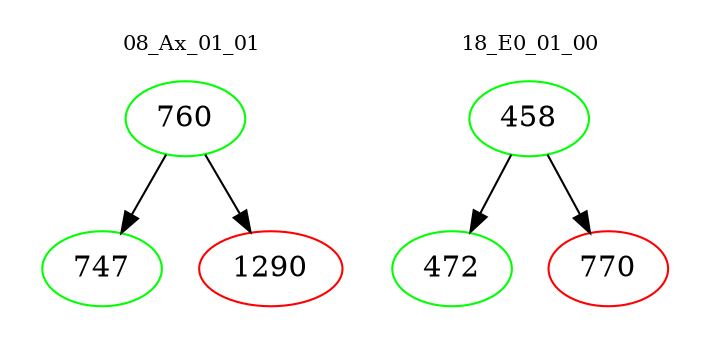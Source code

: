 digraph{
subgraph cluster_0 {
color = white
label = "08_Ax_01_01";
fontsize=10;
T0_760 [label="760", color="green"]
T0_760 -> T0_747 [color="black"]
T0_747 [label="747", color="green"]
T0_760 -> T0_1290 [color="black"]
T0_1290 [label="1290", color="red"]
}
subgraph cluster_1 {
color = white
label = "18_E0_01_00";
fontsize=10;
T1_458 [label="458", color="green"]
T1_458 -> T1_472 [color="black"]
T1_472 [label="472", color="green"]
T1_458 -> T1_770 [color="black"]
T1_770 [label="770", color="red"]
}
}
